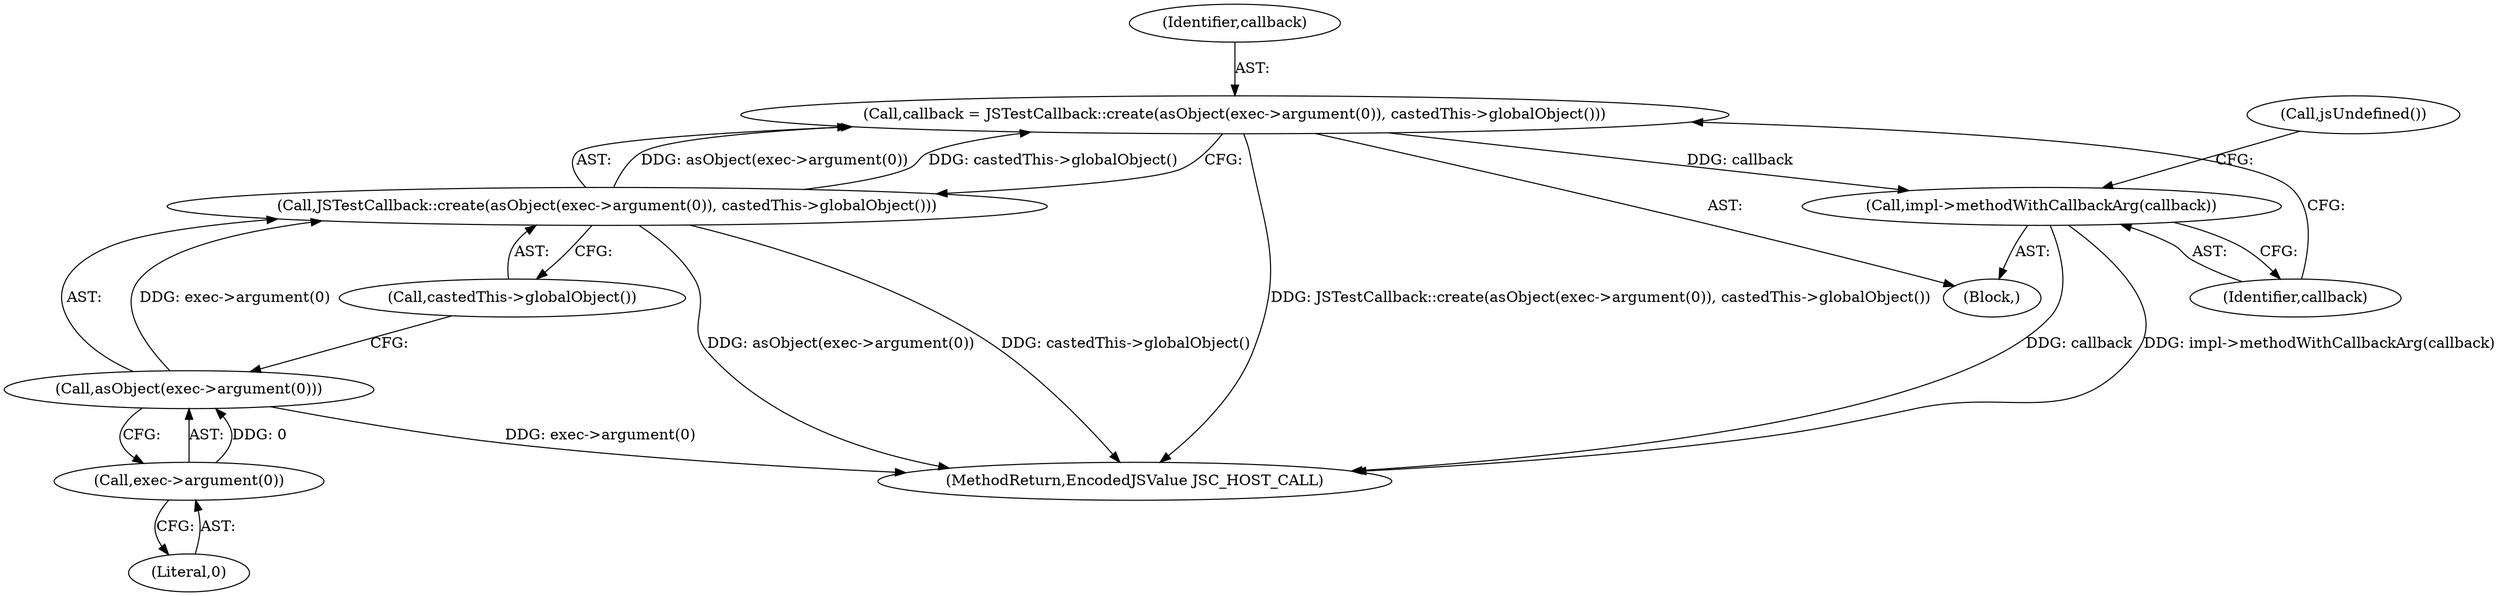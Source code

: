 digraph "0_Chrome_b944f670bb7a8a919daac497a4ea0536c954c201_34@API" {
"1000151" [label="(Call,callback = JSTestCallback::create(asObject(exec->argument(0)), castedThis->globalObject()))"];
"1000153" [label="(Call,JSTestCallback::create(asObject(exec->argument(0)), castedThis->globalObject()))"];
"1000154" [label="(Call,asObject(exec->argument(0)))"];
"1000155" [label="(Call,exec->argument(0))"];
"1000158" [label="(Call,impl->methodWithCallbackArg(callback))"];
"1000102" [label="(Block,)"];
"1000152" [label="(Identifier,callback)"];
"1000159" [label="(Identifier,callback)"];
"1000162" [label="(Call,jsUndefined())"];
"1000154" [label="(Call,asObject(exec->argument(0)))"];
"1000158" [label="(Call,impl->methodWithCallbackArg(callback))"];
"1000156" [label="(Literal,0)"];
"1000163" [label="(MethodReturn,EncodedJSValue JSC_HOST_CALL)"];
"1000157" [label="(Call,castedThis->globalObject())"];
"1000153" [label="(Call,JSTestCallback::create(asObject(exec->argument(0)), castedThis->globalObject()))"];
"1000151" [label="(Call,callback = JSTestCallback::create(asObject(exec->argument(0)), castedThis->globalObject()))"];
"1000155" [label="(Call,exec->argument(0))"];
"1000151" -> "1000102"  [label="AST: "];
"1000151" -> "1000153"  [label="CFG: "];
"1000152" -> "1000151"  [label="AST: "];
"1000153" -> "1000151"  [label="AST: "];
"1000159" -> "1000151"  [label="CFG: "];
"1000151" -> "1000163"  [label="DDG: JSTestCallback::create(asObject(exec->argument(0)), castedThis->globalObject())"];
"1000153" -> "1000151"  [label="DDG: asObject(exec->argument(0))"];
"1000153" -> "1000151"  [label="DDG: castedThis->globalObject()"];
"1000151" -> "1000158"  [label="DDG: callback"];
"1000153" -> "1000157"  [label="CFG: "];
"1000154" -> "1000153"  [label="AST: "];
"1000157" -> "1000153"  [label="AST: "];
"1000153" -> "1000163"  [label="DDG: castedThis->globalObject()"];
"1000153" -> "1000163"  [label="DDG: asObject(exec->argument(0))"];
"1000154" -> "1000153"  [label="DDG: exec->argument(0)"];
"1000154" -> "1000155"  [label="CFG: "];
"1000155" -> "1000154"  [label="AST: "];
"1000157" -> "1000154"  [label="CFG: "];
"1000154" -> "1000163"  [label="DDG: exec->argument(0)"];
"1000155" -> "1000154"  [label="DDG: 0"];
"1000155" -> "1000156"  [label="CFG: "];
"1000156" -> "1000155"  [label="AST: "];
"1000158" -> "1000102"  [label="AST: "];
"1000158" -> "1000159"  [label="CFG: "];
"1000159" -> "1000158"  [label="AST: "];
"1000162" -> "1000158"  [label="CFG: "];
"1000158" -> "1000163"  [label="DDG: callback"];
"1000158" -> "1000163"  [label="DDG: impl->methodWithCallbackArg(callback)"];
}
